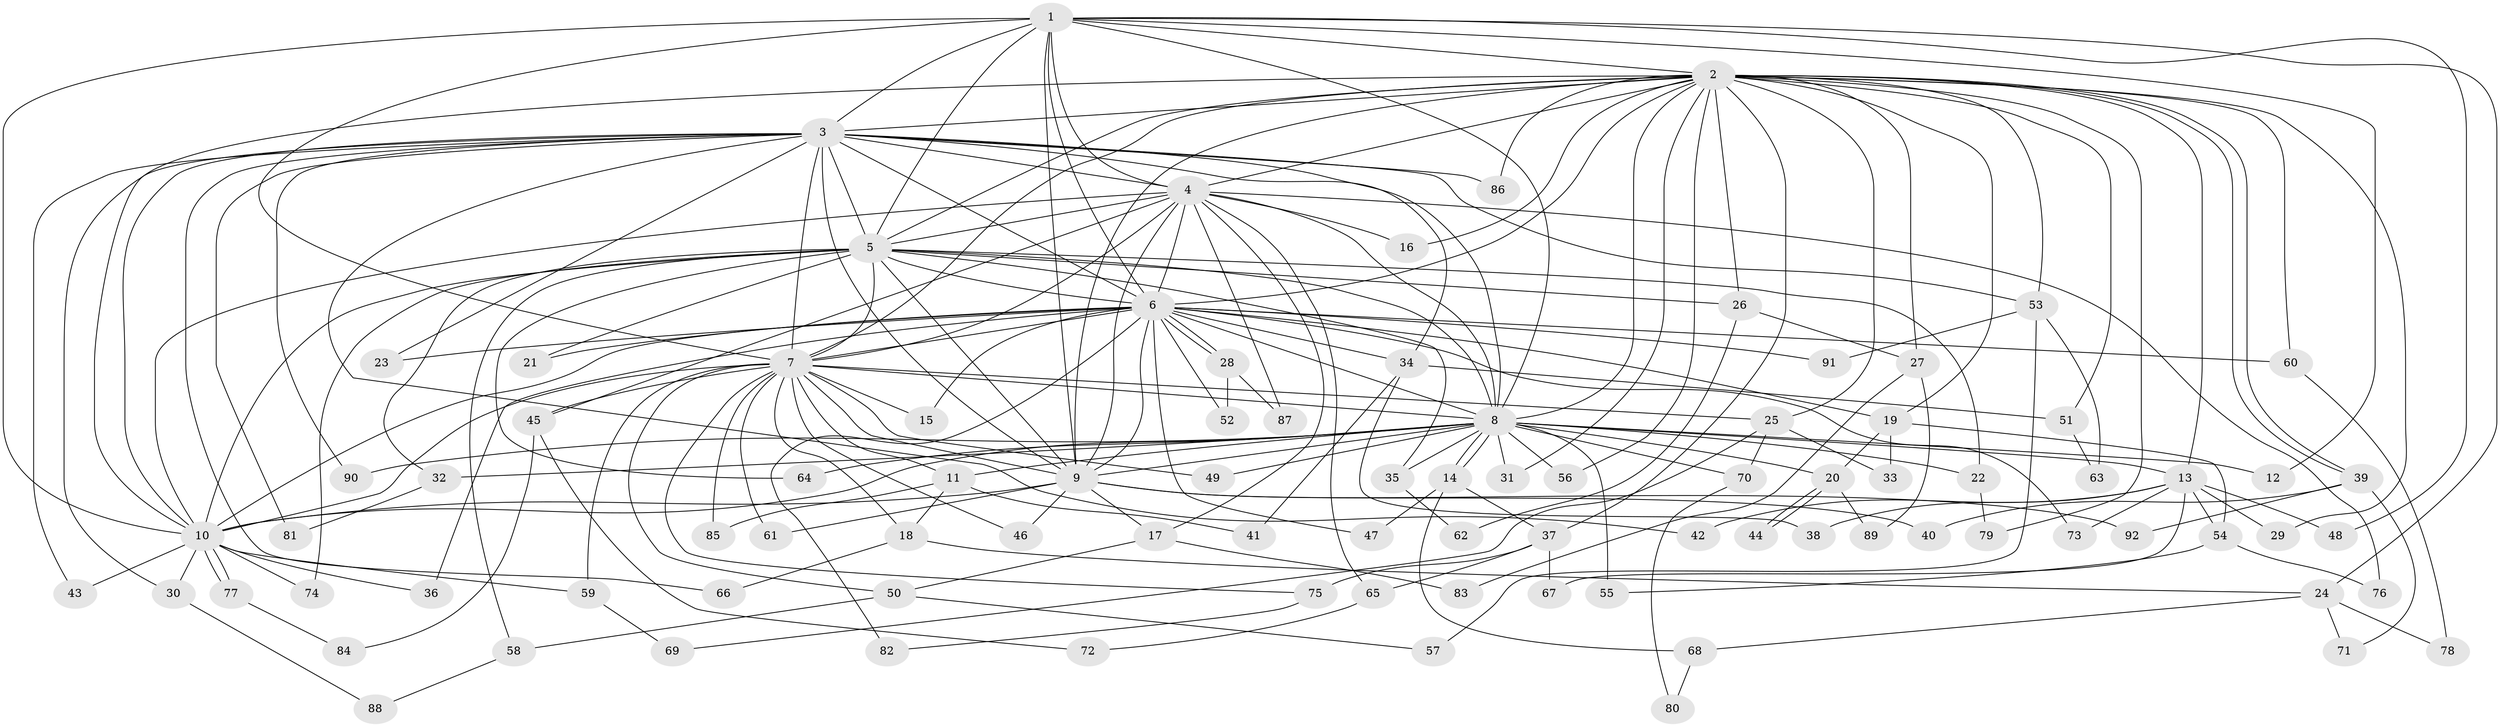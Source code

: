 // coarse degree distribution, {10: 0.014705882352941176, 23: 0.014705882352941176, 25: 0.029411764705882353, 18: 0.014705882352941176, 24: 0.014705882352941176, 12: 0.014705882352941176, 14: 0.014705882352941176, 4: 0.08823529411764706, 2: 0.4852941176470588, 8: 0.014705882352941176, 5: 0.11764705882352941, 3: 0.16176470588235295, 6: 0.014705882352941176}
// Generated by graph-tools (version 1.1) at 2025/23/03/03/25 07:23:46]
// undirected, 92 vertices, 209 edges
graph export_dot {
graph [start="1"]
  node [color=gray90,style=filled];
  1;
  2;
  3;
  4;
  5;
  6;
  7;
  8;
  9;
  10;
  11;
  12;
  13;
  14;
  15;
  16;
  17;
  18;
  19;
  20;
  21;
  22;
  23;
  24;
  25;
  26;
  27;
  28;
  29;
  30;
  31;
  32;
  33;
  34;
  35;
  36;
  37;
  38;
  39;
  40;
  41;
  42;
  43;
  44;
  45;
  46;
  47;
  48;
  49;
  50;
  51;
  52;
  53;
  54;
  55;
  56;
  57;
  58;
  59;
  60;
  61;
  62;
  63;
  64;
  65;
  66;
  67;
  68;
  69;
  70;
  71;
  72;
  73;
  74;
  75;
  76;
  77;
  78;
  79;
  80;
  81;
  82;
  83;
  84;
  85;
  86;
  87;
  88;
  89;
  90;
  91;
  92;
  1 -- 2;
  1 -- 3;
  1 -- 4;
  1 -- 5;
  1 -- 6;
  1 -- 7;
  1 -- 8;
  1 -- 9;
  1 -- 10;
  1 -- 12;
  1 -- 24;
  1 -- 48;
  2 -- 3;
  2 -- 4;
  2 -- 5;
  2 -- 6;
  2 -- 7;
  2 -- 8;
  2 -- 9;
  2 -- 10;
  2 -- 13;
  2 -- 16;
  2 -- 19;
  2 -- 25;
  2 -- 26;
  2 -- 27;
  2 -- 29;
  2 -- 31;
  2 -- 37;
  2 -- 39;
  2 -- 39;
  2 -- 51;
  2 -- 53;
  2 -- 56;
  2 -- 60;
  2 -- 79;
  2 -- 86;
  3 -- 4;
  3 -- 5;
  3 -- 6;
  3 -- 7;
  3 -- 8;
  3 -- 9;
  3 -- 10;
  3 -- 23;
  3 -- 30;
  3 -- 34;
  3 -- 42;
  3 -- 43;
  3 -- 53;
  3 -- 66;
  3 -- 81;
  3 -- 86;
  3 -- 90;
  4 -- 5;
  4 -- 6;
  4 -- 7;
  4 -- 8;
  4 -- 9;
  4 -- 10;
  4 -- 16;
  4 -- 17;
  4 -- 45;
  4 -- 65;
  4 -- 76;
  4 -- 87;
  5 -- 6;
  5 -- 7;
  5 -- 8;
  5 -- 9;
  5 -- 10;
  5 -- 21;
  5 -- 22;
  5 -- 26;
  5 -- 32;
  5 -- 35;
  5 -- 58;
  5 -- 64;
  5 -- 74;
  6 -- 7;
  6 -- 8;
  6 -- 9;
  6 -- 10;
  6 -- 15;
  6 -- 19;
  6 -- 21;
  6 -- 23;
  6 -- 28;
  6 -- 28;
  6 -- 34;
  6 -- 36;
  6 -- 47;
  6 -- 52;
  6 -- 60;
  6 -- 73;
  6 -- 82;
  6 -- 91;
  7 -- 8;
  7 -- 9;
  7 -- 10;
  7 -- 11;
  7 -- 15;
  7 -- 18;
  7 -- 25;
  7 -- 45;
  7 -- 46;
  7 -- 49;
  7 -- 50;
  7 -- 59;
  7 -- 61;
  7 -- 75;
  7 -- 85;
  8 -- 9;
  8 -- 10;
  8 -- 11;
  8 -- 12;
  8 -- 13;
  8 -- 14;
  8 -- 14;
  8 -- 20;
  8 -- 22;
  8 -- 31;
  8 -- 32;
  8 -- 35;
  8 -- 49;
  8 -- 55;
  8 -- 56;
  8 -- 64;
  8 -- 70;
  8 -- 90;
  9 -- 10;
  9 -- 17;
  9 -- 40;
  9 -- 46;
  9 -- 61;
  9 -- 92;
  10 -- 30;
  10 -- 36;
  10 -- 43;
  10 -- 59;
  10 -- 74;
  10 -- 77;
  10 -- 77;
  11 -- 18;
  11 -- 41;
  11 -- 85;
  13 -- 29;
  13 -- 38;
  13 -- 42;
  13 -- 48;
  13 -- 54;
  13 -- 67;
  13 -- 73;
  14 -- 37;
  14 -- 47;
  14 -- 68;
  17 -- 50;
  17 -- 83;
  18 -- 24;
  18 -- 66;
  19 -- 20;
  19 -- 33;
  19 -- 54;
  20 -- 44;
  20 -- 44;
  20 -- 89;
  22 -- 79;
  24 -- 68;
  24 -- 71;
  24 -- 78;
  25 -- 33;
  25 -- 69;
  25 -- 70;
  26 -- 27;
  26 -- 62;
  27 -- 83;
  27 -- 89;
  28 -- 52;
  28 -- 87;
  30 -- 88;
  32 -- 81;
  34 -- 38;
  34 -- 41;
  34 -- 51;
  35 -- 62;
  37 -- 65;
  37 -- 67;
  37 -- 75;
  39 -- 40;
  39 -- 71;
  39 -- 92;
  45 -- 72;
  45 -- 84;
  50 -- 57;
  50 -- 58;
  51 -- 63;
  53 -- 57;
  53 -- 63;
  53 -- 91;
  54 -- 55;
  54 -- 76;
  58 -- 88;
  59 -- 69;
  60 -- 78;
  65 -- 72;
  68 -- 80;
  70 -- 80;
  75 -- 82;
  77 -- 84;
}
